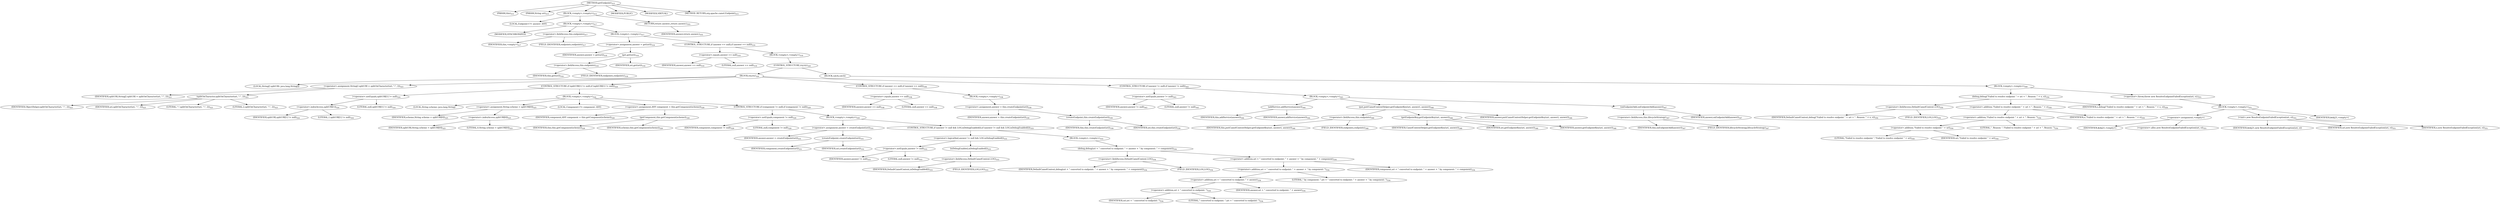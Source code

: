 digraph "getEndpoint" {  
"1048" [label = <(METHOD,getEndpoint)<SUB>315</SUB>> ]
"44" [label = <(PARAM,this)<SUB>315</SUB>> ]
"1049" [label = <(PARAM,String uri)<SUB>315</SUB>> ]
"1050" [label = <(BLOCK,&lt;empty&gt;,&lt;empty&gt;)<SUB>315</SUB>> ]
"1051" [label = <(LOCAL,Endpoint&lt;?&gt; answer: ANY)> ]
"1052" [label = <(BLOCK,&lt;empty&gt;,&lt;empty&gt;)<SUB>317</SUB>> ]
"1053" [label = <(MODIFIER,SYNCHRONIZED)> ]
"1054" [label = <(&lt;operator&gt;.fieldAccess,this.endpoints)<SUB>317</SUB>> ]
"1055" [label = <(IDENTIFIER,this,&lt;empty&gt;)<SUB>317</SUB>> ]
"1056" [label = <(FIELD_IDENTIFIER,endpoints,endpoints)<SUB>317</SUB>> ]
"1057" [label = <(BLOCK,&lt;empty&gt;,&lt;empty&gt;)<SUB>317</SUB>> ]
"1058" [label = <(&lt;operator&gt;.assignment,answer = get(uri))<SUB>318</SUB>> ]
"1059" [label = <(IDENTIFIER,answer,answer = get(uri))<SUB>318</SUB>> ]
"1060" [label = <(get,get(uri))<SUB>318</SUB>> ]
"1061" [label = <(&lt;operator&gt;.fieldAccess,this.endpoints)<SUB>318</SUB>> ]
"1062" [label = <(IDENTIFIER,this,get(uri))<SUB>318</SUB>> ]
"1063" [label = <(FIELD_IDENTIFIER,endpoints,endpoints)<SUB>318</SUB>> ]
"1064" [label = <(IDENTIFIER,uri,get(uri))<SUB>318</SUB>> ]
"1065" [label = <(CONTROL_STRUCTURE,if (answer == null),if (answer == null))<SUB>319</SUB>> ]
"1066" [label = <(&lt;operator&gt;.equals,answer == null)<SUB>319</SUB>> ]
"1067" [label = <(IDENTIFIER,answer,answer == null)<SUB>319</SUB>> ]
"1068" [label = <(LITERAL,null,answer == null)<SUB>319</SUB>> ]
"1069" [label = <(BLOCK,&lt;empty&gt;,&lt;empty&gt;)<SUB>319</SUB>> ]
"1070" [label = <(CONTROL_STRUCTURE,try,try)<SUB>320</SUB>> ]
"1071" [label = <(BLOCK,try,try)<SUB>320</SUB>> ]
"1072" [label = <(LOCAL,String[] splitURI: java.lang.String[])> ]
"1073" [label = <(&lt;operator&gt;.assignment,String[] splitURI = splitOnCharacter(uri, &quot;:&quot;, 2))<SUB>323</SUB>> ]
"1074" [label = <(IDENTIFIER,splitURI,String[] splitURI = splitOnCharacter(uri, &quot;:&quot;, 2))<SUB>323</SUB>> ]
"1075" [label = <(splitOnCharacter,splitOnCharacter(uri, &quot;:&quot;, 2))<SUB>323</SUB>> ]
"1076" [label = <(IDENTIFIER,ObjectHelper,splitOnCharacter(uri, &quot;:&quot;, 2))<SUB>323</SUB>> ]
"1077" [label = <(IDENTIFIER,uri,splitOnCharacter(uri, &quot;:&quot;, 2))<SUB>323</SUB>> ]
"1078" [label = <(LITERAL,&quot;:&quot;,splitOnCharacter(uri, &quot;:&quot;, 2))<SUB>323</SUB>> ]
"1079" [label = <(LITERAL,2,splitOnCharacter(uri, &quot;:&quot;, 2))<SUB>323</SUB>> ]
"1080" [label = <(CONTROL_STRUCTURE,if (splitURI[1] != null),if (splitURI[1] != null))<SUB>324</SUB>> ]
"1081" [label = <(&lt;operator&gt;.notEquals,splitURI[1] != null)<SUB>324</SUB>> ]
"1082" [label = <(&lt;operator&gt;.indexAccess,splitURI[1])<SUB>324</SUB>> ]
"1083" [label = <(IDENTIFIER,splitURI,splitURI[1] != null)<SUB>324</SUB>> ]
"1084" [label = <(LITERAL,1,splitURI[1] != null)<SUB>324</SUB>> ]
"1085" [label = <(LITERAL,null,splitURI[1] != null)<SUB>324</SUB>> ]
"1086" [label = <(BLOCK,&lt;empty&gt;,&lt;empty&gt;)<SUB>324</SUB>> ]
"1087" [label = <(LOCAL,String scheme: java.lang.String)> ]
"1088" [label = <(&lt;operator&gt;.assignment,String scheme = splitURI[0])<SUB>325</SUB>> ]
"1089" [label = <(IDENTIFIER,scheme,String scheme = splitURI[0])<SUB>325</SUB>> ]
"1090" [label = <(&lt;operator&gt;.indexAccess,splitURI[0])<SUB>325</SUB>> ]
"1091" [label = <(IDENTIFIER,splitURI,String scheme = splitURI[0])<SUB>325</SUB>> ]
"1092" [label = <(LITERAL,0,String scheme = splitURI[0])<SUB>325</SUB>> ]
"1093" [label = <(LOCAL,Component&lt;?&gt; component: ANY)> ]
"1094" [label = <(&lt;operator&gt;.assignment,ANY component = this.getComponent(scheme))<SUB>326</SUB>> ]
"1095" [label = <(IDENTIFIER,component,ANY component = this.getComponent(scheme))<SUB>326</SUB>> ]
"1096" [label = <(getComponent,this.getComponent(scheme))<SUB>326</SUB>> ]
"43" [label = <(IDENTIFIER,this,this.getComponent(scheme))<SUB>326</SUB>> ]
"1097" [label = <(IDENTIFIER,scheme,this.getComponent(scheme))<SUB>326</SUB>> ]
"1098" [label = <(CONTROL_STRUCTURE,if (component != null),if (component != null))<SUB>329</SUB>> ]
"1099" [label = <(&lt;operator&gt;.notEquals,component != null)<SUB>329</SUB>> ]
"1100" [label = <(IDENTIFIER,component,component != null)<SUB>329</SUB>> ]
"1101" [label = <(LITERAL,null,component != null)<SUB>329</SUB>> ]
"1102" [label = <(BLOCK,&lt;empty&gt;,&lt;empty&gt;)<SUB>329</SUB>> ]
"1103" [label = <(&lt;operator&gt;.assignment,answer = createEndpoint(uri))<SUB>331</SUB>> ]
"1104" [label = <(IDENTIFIER,answer,answer = createEndpoint(uri))<SUB>331</SUB>> ]
"1105" [label = <(createEndpoint,createEndpoint(uri))<SUB>331</SUB>> ]
"1106" [label = <(IDENTIFIER,component,createEndpoint(uri))<SUB>331</SUB>> ]
"1107" [label = <(IDENTIFIER,uri,createEndpoint(uri))<SUB>331</SUB>> ]
"1108" [label = <(CONTROL_STRUCTURE,if (answer != null &amp;&amp; LOG.isDebugEnabled()),if (answer != null &amp;&amp; LOG.isDebugEnabled()))<SUB>333</SUB>> ]
"1109" [label = <(&lt;operator&gt;.logicalAnd,answer != null &amp;&amp; LOG.isDebugEnabled())<SUB>333</SUB>> ]
"1110" [label = <(&lt;operator&gt;.notEquals,answer != null)<SUB>333</SUB>> ]
"1111" [label = <(IDENTIFIER,answer,answer != null)<SUB>333</SUB>> ]
"1112" [label = <(LITERAL,null,answer != null)<SUB>333</SUB>> ]
"1113" [label = <(isDebugEnabled,isDebugEnabled())<SUB>333</SUB>> ]
"1114" [label = <(&lt;operator&gt;.fieldAccess,DefaultCamelContext.LOG)<SUB>333</SUB>> ]
"1115" [label = <(IDENTIFIER,DefaultCamelContext,isDebugEnabled())<SUB>333</SUB>> ]
"1116" [label = <(FIELD_IDENTIFIER,LOG,LOG)<SUB>333</SUB>> ]
"1117" [label = <(BLOCK,&lt;empty&gt;,&lt;empty&gt;)<SUB>333</SUB>> ]
"1118" [label = <(debug,debug(uri + &quot; converted to endpoint: &quot; + answer + &quot; by component: &quot; + component))<SUB>334</SUB>> ]
"1119" [label = <(&lt;operator&gt;.fieldAccess,DefaultCamelContext.LOG)<SUB>334</SUB>> ]
"1120" [label = <(IDENTIFIER,DefaultCamelContext,debug(uri + &quot; converted to endpoint: &quot; + answer + &quot; by component: &quot; + component))<SUB>334</SUB>> ]
"1121" [label = <(FIELD_IDENTIFIER,LOG,LOG)<SUB>334</SUB>> ]
"1122" [label = <(&lt;operator&gt;.addition,uri + &quot; converted to endpoint: &quot; + answer + &quot; by component: &quot; + component)<SUB>334</SUB>> ]
"1123" [label = <(&lt;operator&gt;.addition,uri + &quot; converted to endpoint: &quot; + answer + &quot; by component: &quot;)<SUB>334</SUB>> ]
"1124" [label = <(&lt;operator&gt;.addition,uri + &quot; converted to endpoint: &quot; + answer)<SUB>334</SUB>> ]
"1125" [label = <(&lt;operator&gt;.addition,uri + &quot; converted to endpoint: &quot;)<SUB>334</SUB>> ]
"1126" [label = <(IDENTIFIER,uri,uri + &quot; converted to endpoint: &quot;)<SUB>334</SUB>> ]
"1127" [label = <(LITERAL,&quot; converted to endpoint: &quot;,uri + &quot; converted to endpoint: &quot;)<SUB>334</SUB>> ]
"1128" [label = <(IDENTIFIER,answer,uri + &quot; converted to endpoint: &quot; + answer)<SUB>334</SUB>> ]
"1129" [label = <(LITERAL,&quot; by component: &quot;,uri + &quot; converted to endpoint: &quot; + answer + &quot; by component: &quot;)<SUB>334</SUB>> ]
"1130" [label = <(IDENTIFIER,component,uri + &quot; converted to endpoint: &quot; + answer + &quot; by component: &quot; + component)<SUB>334</SUB>> ]
"1131" [label = <(CONTROL_STRUCTURE,if (answer == null),if (answer == null))<SUB>338</SUB>> ]
"1132" [label = <(&lt;operator&gt;.equals,answer == null)<SUB>338</SUB>> ]
"1133" [label = <(IDENTIFIER,answer,answer == null)<SUB>338</SUB>> ]
"1134" [label = <(LITERAL,null,answer == null)<SUB>338</SUB>> ]
"1135" [label = <(BLOCK,&lt;empty&gt;,&lt;empty&gt;)<SUB>338</SUB>> ]
"1136" [label = <(&lt;operator&gt;.assignment,answer = this.createEndpoint(uri))<SUB>339</SUB>> ]
"1137" [label = <(IDENTIFIER,answer,answer = this.createEndpoint(uri))<SUB>339</SUB>> ]
"1138" [label = <(createEndpoint,this.createEndpoint(uri))<SUB>339</SUB>> ]
"45" [label = <(IDENTIFIER,this,this.createEndpoint(uri))<SUB>339</SUB>> ]
"1139" [label = <(IDENTIFIER,uri,this.createEndpoint(uri))<SUB>339</SUB>> ]
"1140" [label = <(CONTROL_STRUCTURE,if (answer != null),if (answer != null))<SUB>343</SUB>> ]
"1141" [label = <(&lt;operator&gt;.notEquals,answer != null)<SUB>343</SUB>> ]
"1142" [label = <(IDENTIFIER,answer,answer != null)<SUB>343</SUB>> ]
"1143" [label = <(LITERAL,null,answer != null)<SUB>343</SUB>> ]
"1144" [label = <(BLOCK,&lt;empty&gt;,&lt;empty&gt;)<SUB>343</SUB>> ]
"1145" [label = <(addService,addService(answer))<SUB>344</SUB>> ]
"46" [label = <(IDENTIFIER,this,addService(answer))<SUB>344</SUB>> ]
"1146" [label = <(IDENTIFIER,answer,addService(answer))<SUB>344</SUB>> ]
"1147" [label = <(put,put(CamelContextHelper.getEndpointKey(uri, answer), answer))<SUB>346</SUB>> ]
"1148" [label = <(&lt;operator&gt;.fieldAccess,this.endpoints)<SUB>346</SUB>> ]
"1149" [label = <(IDENTIFIER,this,put(CamelContextHelper.getEndpointKey(uri, answer), answer))<SUB>346</SUB>> ]
"1150" [label = <(FIELD_IDENTIFIER,endpoints,endpoints)<SUB>346</SUB>> ]
"1151" [label = <(getEndpointKey,getEndpointKey(uri, answer))<SUB>346</SUB>> ]
"1152" [label = <(IDENTIFIER,CamelContextHelper,getEndpointKey(uri, answer))<SUB>346</SUB>> ]
"1153" [label = <(IDENTIFIER,uri,getEndpointKey(uri, answer))<SUB>346</SUB>> ]
"1154" [label = <(IDENTIFIER,answer,getEndpointKey(uri, answer))<SUB>346</SUB>> ]
"1155" [label = <(IDENTIFIER,answer,put(CamelContextHelper.getEndpointKey(uri, answer), answer))<SUB>346</SUB>> ]
"1156" [label = <(onEndpointAdd,onEndpointAdd(answer))<SUB>347</SUB>> ]
"1157" [label = <(&lt;operator&gt;.fieldAccess,this.lifecycleStrategy)<SUB>347</SUB>> ]
"1158" [label = <(IDENTIFIER,this,onEndpointAdd(answer))<SUB>347</SUB>> ]
"1159" [label = <(FIELD_IDENTIFIER,lifecycleStrategy,lifecycleStrategy)<SUB>347</SUB>> ]
"1160" [label = <(IDENTIFIER,answer,onEndpointAdd(answer))<SUB>347</SUB>> ]
"1161" [label = <(BLOCK,catch,catch)> ]
"1162" [label = <(BLOCK,&lt;empty&gt;,&lt;empty&gt;)<SUB>349</SUB>> ]
"1163" [label = <(debug,debug(&quot;Failed to resolve endpoint &quot; + uri + &quot;. Reason: &quot; + e, e))<SUB>350</SUB>> ]
"1164" [label = <(&lt;operator&gt;.fieldAccess,DefaultCamelContext.LOG)<SUB>350</SUB>> ]
"1165" [label = <(IDENTIFIER,DefaultCamelContext,debug(&quot;Failed to resolve endpoint &quot; + uri + &quot;. Reason: &quot; + e, e))<SUB>350</SUB>> ]
"1166" [label = <(FIELD_IDENTIFIER,LOG,LOG)<SUB>350</SUB>> ]
"1167" [label = <(&lt;operator&gt;.addition,&quot;Failed to resolve endpoint &quot; + uri + &quot;. Reason: &quot; + e)<SUB>350</SUB>> ]
"1168" [label = <(&lt;operator&gt;.addition,&quot;Failed to resolve endpoint &quot; + uri + &quot;. Reason: &quot;)<SUB>350</SUB>> ]
"1169" [label = <(&lt;operator&gt;.addition,&quot;Failed to resolve endpoint &quot; + uri)<SUB>350</SUB>> ]
"1170" [label = <(LITERAL,&quot;Failed to resolve endpoint &quot;,&quot;Failed to resolve endpoint &quot; + uri)<SUB>350</SUB>> ]
"1171" [label = <(IDENTIFIER,uri,&quot;Failed to resolve endpoint &quot; + uri)<SUB>350</SUB>> ]
"1172" [label = <(LITERAL,&quot;. Reason: &quot;,&quot;Failed to resolve endpoint &quot; + uri + &quot;. Reason: &quot;)<SUB>350</SUB>> ]
"1173" [label = <(IDENTIFIER,e,&quot;Failed to resolve endpoint &quot; + uri + &quot;. Reason: &quot; + e)<SUB>350</SUB>> ]
"1174" [label = <(IDENTIFIER,e,debug(&quot;Failed to resolve endpoint &quot; + uri + &quot;. Reason: &quot; + e, e))<SUB>350</SUB>> ]
"1175" [label = <(&lt;operator&gt;.throw,throw new ResolveEndpointFailedException(uri, e);)<SUB>351</SUB>> ]
"1176" [label = <(BLOCK,&lt;empty&gt;,&lt;empty&gt;)<SUB>351</SUB>> ]
"1177" [label = <(&lt;operator&gt;.assignment,&lt;empty&gt;)> ]
"1178" [label = <(IDENTIFIER,$obj21,&lt;empty&gt;)> ]
"1179" [label = <(&lt;operator&gt;.alloc,new ResolveEndpointFailedException(uri, e))<SUB>351</SUB>> ]
"1180" [label = <(&lt;init&gt;,new ResolveEndpointFailedException(uri, e))<SUB>351</SUB>> ]
"1181" [label = <(IDENTIFIER,$obj21,new ResolveEndpointFailedException(uri, e))> ]
"1182" [label = <(IDENTIFIER,uri,new ResolveEndpointFailedException(uri, e))<SUB>351</SUB>> ]
"1183" [label = <(IDENTIFIER,e,new ResolveEndpointFailedException(uri, e))<SUB>351</SUB>> ]
"1184" [label = <(IDENTIFIER,$obj21,&lt;empty&gt;)> ]
"1185" [label = <(RETURN,return answer;,return answer;)<SUB>355</SUB>> ]
"1186" [label = <(IDENTIFIER,answer,return answer;)<SUB>355</SUB>> ]
"1187" [label = <(MODIFIER,PUBLIC)> ]
"1188" [label = <(MODIFIER,VIRTUAL)> ]
"1189" [label = <(METHOD_RETURN,org.apache.camel.Endpoint)<SUB>315</SUB>> ]
  "1048" -> "44" 
  "1048" -> "1049" 
  "1048" -> "1050" 
  "1048" -> "1187" 
  "1048" -> "1188" 
  "1048" -> "1189" 
  "1050" -> "1051" 
  "1050" -> "1052" 
  "1050" -> "1185" 
  "1052" -> "1053" 
  "1052" -> "1054" 
  "1052" -> "1057" 
  "1054" -> "1055" 
  "1054" -> "1056" 
  "1057" -> "1058" 
  "1057" -> "1065" 
  "1058" -> "1059" 
  "1058" -> "1060" 
  "1060" -> "1061" 
  "1060" -> "1064" 
  "1061" -> "1062" 
  "1061" -> "1063" 
  "1065" -> "1066" 
  "1065" -> "1069" 
  "1066" -> "1067" 
  "1066" -> "1068" 
  "1069" -> "1070" 
  "1070" -> "1071" 
  "1070" -> "1161" 
  "1071" -> "1072" 
  "1071" -> "1073" 
  "1071" -> "1080" 
  "1071" -> "1131" 
  "1071" -> "1140" 
  "1073" -> "1074" 
  "1073" -> "1075" 
  "1075" -> "1076" 
  "1075" -> "1077" 
  "1075" -> "1078" 
  "1075" -> "1079" 
  "1080" -> "1081" 
  "1080" -> "1086" 
  "1081" -> "1082" 
  "1081" -> "1085" 
  "1082" -> "1083" 
  "1082" -> "1084" 
  "1086" -> "1087" 
  "1086" -> "1088" 
  "1086" -> "1093" 
  "1086" -> "1094" 
  "1086" -> "1098" 
  "1088" -> "1089" 
  "1088" -> "1090" 
  "1090" -> "1091" 
  "1090" -> "1092" 
  "1094" -> "1095" 
  "1094" -> "1096" 
  "1096" -> "43" 
  "1096" -> "1097" 
  "1098" -> "1099" 
  "1098" -> "1102" 
  "1099" -> "1100" 
  "1099" -> "1101" 
  "1102" -> "1103" 
  "1102" -> "1108" 
  "1103" -> "1104" 
  "1103" -> "1105" 
  "1105" -> "1106" 
  "1105" -> "1107" 
  "1108" -> "1109" 
  "1108" -> "1117" 
  "1109" -> "1110" 
  "1109" -> "1113" 
  "1110" -> "1111" 
  "1110" -> "1112" 
  "1113" -> "1114" 
  "1114" -> "1115" 
  "1114" -> "1116" 
  "1117" -> "1118" 
  "1118" -> "1119" 
  "1118" -> "1122" 
  "1119" -> "1120" 
  "1119" -> "1121" 
  "1122" -> "1123" 
  "1122" -> "1130" 
  "1123" -> "1124" 
  "1123" -> "1129" 
  "1124" -> "1125" 
  "1124" -> "1128" 
  "1125" -> "1126" 
  "1125" -> "1127" 
  "1131" -> "1132" 
  "1131" -> "1135" 
  "1132" -> "1133" 
  "1132" -> "1134" 
  "1135" -> "1136" 
  "1136" -> "1137" 
  "1136" -> "1138" 
  "1138" -> "45" 
  "1138" -> "1139" 
  "1140" -> "1141" 
  "1140" -> "1144" 
  "1141" -> "1142" 
  "1141" -> "1143" 
  "1144" -> "1145" 
  "1144" -> "1147" 
  "1144" -> "1156" 
  "1145" -> "46" 
  "1145" -> "1146" 
  "1147" -> "1148" 
  "1147" -> "1151" 
  "1147" -> "1155" 
  "1148" -> "1149" 
  "1148" -> "1150" 
  "1151" -> "1152" 
  "1151" -> "1153" 
  "1151" -> "1154" 
  "1156" -> "1157" 
  "1156" -> "1160" 
  "1157" -> "1158" 
  "1157" -> "1159" 
  "1161" -> "1162" 
  "1162" -> "1163" 
  "1162" -> "1175" 
  "1163" -> "1164" 
  "1163" -> "1167" 
  "1163" -> "1174" 
  "1164" -> "1165" 
  "1164" -> "1166" 
  "1167" -> "1168" 
  "1167" -> "1173" 
  "1168" -> "1169" 
  "1168" -> "1172" 
  "1169" -> "1170" 
  "1169" -> "1171" 
  "1175" -> "1176" 
  "1176" -> "1177" 
  "1176" -> "1180" 
  "1176" -> "1184" 
  "1177" -> "1178" 
  "1177" -> "1179" 
  "1180" -> "1181" 
  "1180" -> "1182" 
  "1180" -> "1183" 
  "1185" -> "1186" 
}
